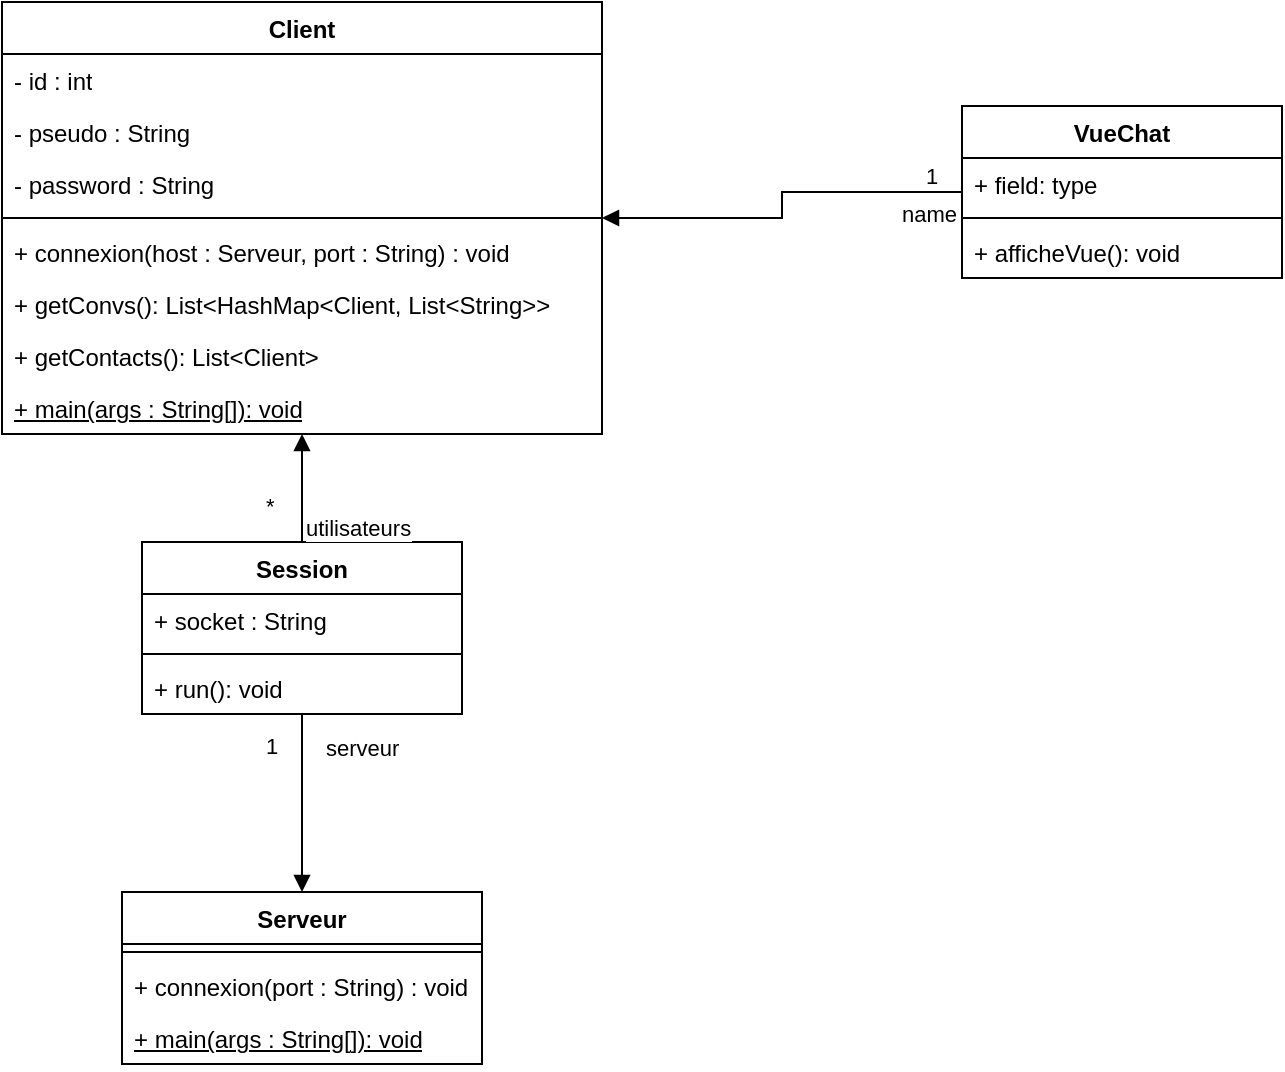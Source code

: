 <mxfile version="22.1.11" type="device">
  <diagram name="Page-1" id="aXeMOl3SQ2ckDqdg_gnx">
    <mxGraphModel dx="474" dy="797" grid="1" gridSize="10" guides="1" tooltips="1" connect="1" arrows="1" fold="1" page="1" pageScale="1" pageWidth="827" pageHeight="1169" math="0" shadow="0">
      <root>
        <mxCell id="0" />
        <mxCell id="1" parent="0" />
        <mxCell id="zJ4qsoaLw2ERfnp-ACa3-14" value="Client" style="swimlane;fontStyle=1;align=center;verticalAlign=top;childLayout=stackLayout;horizontal=1;startSize=26;horizontalStack=0;resizeParent=1;resizeParentMax=0;resizeLast=0;collapsible=1;marginBottom=0;whiteSpace=wrap;html=1;" parent="1" vertex="1">
          <mxGeometry x="120" y="110" width="300" height="216" as="geometry" />
        </mxCell>
        <mxCell id="zJ4qsoaLw2ERfnp-ACa3-15" value="- id : int" style="text;strokeColor=none;fillColor=none;align=left;verticalAlign=top;spacingLeft=4;spacingRight=4;overflow=hidden;rotatable=0;points=[[0,0.5],[1,0.5]];portConstraint=eastwest;whiteSpace=wrap;html=1;" parent="zJ4qsoaLw2ERfnp-ACa3-14" vertex="1">
          <mxGeometry y="26" width="300" height="26" as="geometry" />
        </mxCell>
        <mxCell id="zJ4qsoaLw2ERfnp-ACa3-19" value="- pseudo : String" style="text;strokeColor=none;fillColor=none;align=left;verticalAlign=top;spacingLeft=4;spacingRight=4;overflow=hidden;rotatable=0;points=[[0,0.5],[1,0.5]];portConstraint=eastwest;whiteSpace=wrap;html=1;" parent="zJ4qsoaLw2ERfnp-ACa3-14" vertex="1">
          <mxGeometry y="52" width="300" height="26" as="geometry" />
        </mxCell>
        <mxCell id="zJ4qsoaLw2ERfnp-ACa3-20" value="- password : String" style="text;strokeColor=none;fillColor=none;align=left;verticalAlign=top;spacingLeft=4;spacingRight=4;overflow=hidden;rotatable=0;points=[[0,0.5],[1,0.5]];portConstraint=eastwest;whiteSpace=wrap;html=1;" parent="zJ4qsoaLw2ERfnp-ACa3-14" vertex="1">
          <mxGeometry y="78" width="300" height="26" as="geometry" />
        </mxCell>
        <mxCell id="zJ4qsoaLw2ERfnp-ACa3-16" value="" style="line;strokeWidth=1;fillColor=none;align=left;verticalAlign=middle;spacingTop=-1;spacingLeft=3;spacingRight=3;rotatable=0;labelPosition=right;points=[];portConstraint=eastwest;strokeColor=inherit;" parent="zJ4qsoaLw2ERfnp-ACa3-14" vertex="1">
          <mxGeometry y="104" width="300" height="8" as="geometry" />
        </mxCell>
        <mxCell id="zJ4qsoaLw2ERfnp-ACa3-17" value="+ connexion(host :&amp;nbsp;Serveur, port :&amp;nbsp;String) : void" style="text;strokeColor=none;fillColor=none;align=left;verticalAlign=top;spacingLeft=4;spacingRight=4;overflow=hidden;rotatable=0;points=[[0,0.5],[1,0.5]];portConstraint=eastwest;whiteSpace=wrap;html=1;" parent="zJ4qsoaLw2ERfnp-ACa3-14" vertex="1">
          <mxGeometry y="112" width="300" height="26" as="geometry" />
        </mxCell>
        <mxCell id="zJ4qsoaLw2ERfnp-ACa3-40" value="+ getConvs(): List&amp;lt;HashMap&amp;lt;Client, List&amp;lt;String&amp;gt;&amp;gt;" style="text;strokeColor=none;fillColor=none;align=left;verticalAlign=top;spacingLeft=4;spacingRight=4;overflow=hidden;rotatable=0;points=[[0,0.5],[1,0.5]];portConstraint=eastwest;whiteSpace=wrap;html=1;" parent="zJ4qsoaLw2ERfnp-ACa3-14" vertex="1">
          <mxGeometry y="138" width="300" height="26" as="geometry" />
        </mxCell>
        <mxCell id="zJ4qsoaLw2ERfnp-ACa3-50" value="+ getContacts(): List&amp;lt;Client&amp;gt;" style="text;strokeColor=none;fillColor=none;align=left;verticalAlign=top;spacingLeft=4;spacingRight=4;overflow=hidden;rotatable=0;points=[[0,0.5],[1,0.5]];portConstraint=eastwest;whiteSpace=wrap;html=1;" parent="zJ4qsoaLw2ERfnp-ACa3-14" vertex="1">
          <mxGeometry y="164" width="300" height="26" as="geometry" />
        </mxCell>
        <mxCell id="gcHcBCrVfSRsxBHSlsaU-1" value="&lt;u&gt;+ main(args : String[]): void&lt;/u&gt;" style="text;strokeColor=none;fillColor=none;align=left;verticalAlign=top;spacingLeft=4;spacingRight=4;overflow=hidden;rotatable=0;points=[[0,0.5],[1,0.5]];portConstraint=eastwest;whiteSpace=wrap;html=1;" vertex="1" parent="zJ4qsoaLw2ERfnp-ACa3-14">
          <mxGeometry y="190" width="300" height="26" as="geometry" />
        </mxCell>
        <mxCell id="zJ4qsoaLw2ERfnp-ACa3-21" value="Serveur" style="swimlane;fontStyle=1;align=center;verticalAlign=top;childLayout=stackLayout;horizontal=1;startSize=26;horizontalStack=0;resizeParent=1;resizeParentMax=0;resizeLast=0;collapsible=1;marginBottom=0;whiteSpace=wrap;html=1;" parent="1" vertex="1">
          <mxGeometry x="180" y="555" width="180" height="86" as="geometry" />
        </mxCell>
        <mxCell id="zJ4qsoaLw2ERfnp-ACa3-23" value="" style="line;strokeWidth=1;fillColor=none;align=left;verticalAlign=middle;spacingTop=-1;spacingLeft=3;spacingRight=3;rotatable=0;labelPosition=right;points=[];portConstraint=eastwest;strokeColor=inherit;" parent="zJ4qsoaLw2ERfnp-ACa3-21" vertex="1">
          <mxGeometry y="26" width="180" height="8" as="geometry" />
        </mxCell>
        <mxCell id="zJ4qsoaLw2ERfnp-ACa3-24" value="+ connexion(port : String) : void" style="text;strokeColor=none;fillColor=none;align=left;verticalAlign=top;spacingLeft=4;spacingRight=4;overflow=hidden;rotatable=0;points=[[0,0.5],[1,0.5]];portConstraint=eastwest;whiteSpace=wrap;html=1;" parent="zJ4qsoaLw2ERfnp-ACa3-21" vertex="1">
          <mxGeometry y="34" width="180" height="26" as="geometry" />
        </mxCell>
        <mxCell id="gcHcBCrVfSRsxBHSlsaU-2" value="&lt;u&gt;+ main(args : String[]): void&lt;/u&gt;" style="text;strokeColor=none;fillColor=none;align=left;verticalAlign=top;spacingLeft=4;spacingRight=4;overflow=hidden;rotatable=0;points=[[0,0.5],[1,0.5]];portConstraint=eastwest;whiteSpace=wrap;html=1;" vertex="1" parent="zJ4qsoaLw2ERfnp-ACa3-21">
          <mxGeometry y="60" width="180" height="26" as="geometry" />
        </mxCell>
        <mxCell id="zJ4qsoaLw2ERfnp-ACa3-25" value="Session" style="swimlane;fontStyle=1;align=center;verticalAlign=top;childLayout=stackLayout;horizontal=1;startSize=26;horizontalStack=0;resizeParent=1;resizeParentMax=0;resizeLast=0;collapsible=1;marginBottom=0;whiteSpace=wrap;html=1;" parent="1" vertex="1">
          <mxGeometry x="190" y="380" width="160" height="86" as="geometry" />
        </mxCell>
        <mxCell id="zJ4qsoaLw2ERfnp-ACa3-26" value="+ socket : String" style="text;strokeColor=none;fillColor=none;align=left;verticalAlign=top;spacingLeft=4;spacingRight=4;overflow=hidden;rotatable=0;points=[[0,0.5],[1,0.5]];portConstraint=eastwest;whiteSpace=wrap;html=1;" parent="zJ4qsoaLw2ERfnp-ACa3-25" vertex="1">
          <mxGeometry y="26" width="160" height="26" as="geometry" />
        </mxCell>
        <mxCell id="zJ4qsoaLw2ERfnp-ACa3-27" value="" style="line;strokeWidth=1;fillColor=none;align=left;verticalAlign=middle;spacingTop=-1;spacingLeft=3;spacingRight=3;rotatable=0;labelPosition=right;points=[];portConstraint=eastwest;strokeColor=inherit;" parent="zJ4qsoaLw2ERfnp-ACa3-25" vertex="1">
          <mxGeometry y="52" width="160" height="8" as="geometry" />
        </mxCell>
        <mxCell id="zJ4qsoaLw2ERfnp-ACa3-28" value="+ run(): void" style="text;strokeColor=none;fillColor=none;align=left;verticalAlign=top;spacingLeft=4;spacingRight=4;overflow=hidden;rotatable=0;points=[[0,0.5],[1,0.5]];portConstraint=eastwest;whiteSpace=wrap;html=1;" parent="zJ4qsoaLw2ERfnp-ACa3-25" vertex="1">
          <mxGeometry y="60" width="160" height="26" as="geometry" />
        </mxCell>
        <mxCell id="zJ4qsoaLw2ERfnp-ACa3-29" value="serveur" style="endArrow=block;endFill=1;html=1;edgeStyle=orthogonalEdgeStyle;align=left;verticalAlign=top;rounded=0;" parent="1" source="zJ4qsoaLw2ERfnp-ACa3-25" target="zJ4qsoaLw2ERfnp-ACa3-21" edge="1">
          <mxGeometry x="-0.91" y="10" relative="1" as="geometry">
            <mxPoint x="230" y="360" as="sourcePoint" />
            <mxPoint x="390" y="360" as="targetPoint" />
            <mxPoint as="offset" />
          </mxGeometry>
        </mxCell>
        <mxCell id="zJ4qsoaLw2ERfnp-ACa3-30" value="1" style="edgeLabel;resizable=0;html=1;align=left;verticalAlign=bottom;" parent="zJ4qsoaLw2ERfnp-ACa3-29" connectable="0" vertex="1">
          <mxGeometry x="-1" relative="1" as="geometry">
            <mxPoint x="-20" y="24" as="offset" />
          </mxGeometry>
        </mxCell>
        <mxCell id="zJ4qsoaLw2ERfnp-ACa3-31" value="utilisateurs" style="endArrow=block;endFill=1;html=1;edgeStyle=orthogonalEdgeStyle;align=left;verticalAlign=top;rounded=0;" parent="1" source="zJ4qsoaLw2ERfnp-ACa3-25" target="zJ4qsoaLw2ERfnp-ACa3-14" edge="1">
          <mxGeometry x="-0.25" relative="1" as="geometry">
            <mxPoint x="230" y="360" as="sourcePoint" />
            <mxPoint x="390" y="360" as="targetPoint" />
            <mxPoint as="offset" />
          </mxGeometry>
        </mxCell>
        <mxCell id="zJ4qsoaLw2ERfnp-ACa3-32" value="*" style="edgeLabel;resizable=0;html=1;align=left;verticalAlign=bottom;" parent="zJ4qsoaLw2ERfnp-ACa3-31" connectable="0" vertex="1">
          <mxGeometry x="-1" relative="1" as="geometry">
            <mxPoint x="-20" y="-10" as="offset" />
          </mxGeometry>
        </mxCell>
        <mxCell id="zJ4qsoaLw2ERfnp-ACa3-44" value="VueChat" style="swimlane;fontStyle=1;align=center;verticalAlign=top;childLayout=stackLayout;horizontal=1;startSize=26;horizontalStack=0;resizeParent=1;resizeParentMax=0;resizeLast=0;collapsible=1;marginBottom=0;whiteSpace=wrap;html=1;" parent="1" vertex="1">
          <mxGeometry x="600" y="162" width="160" height="86" as="geometry" />
        </mxCell>
        <mxCell id="zJ4qsoaLw2ERfnp-ACa3-45" value="+ field: type" style="text;strokeColor=none;fillColor=none;align=left;verticalAlign=top;spacingLeft=4;spacingRight=4;overflow=hidden;rotatable=0;points=[[0,0.5],[1,0.5]];portConstraint=eastwest;whiteSpace=wrap;html=1;" parent="zJ4qsoaLw2ERfnp-ACa3-44" vertex="1">
          <mxGeometry y="26" width="160" height="26" as="geometry" />
        </mxCell>
        <mxCell id="zJ4qsoaLw2ERfnp-ACa3-46" value="" style="line;strokeWidth=1;fillColor=none;align=left;verticalAlign=middle;spacingTop=-1;spacingLeft=3;spacingRight=3;rotatable=0;labelPosition=right;points=[];portConstraint=eastwest;strokeColor=inherit;" parent="zJ4qsoaLw2ERfnp-ACa3-44" vertex="1">
          <mxGeometry y="52" width="160" height="8" as="geometry" />
        </mxCell>
        <mxCell id="zJ4qsoaLw2ERfnp-ACa3-47" value="+ afficheVue(): void" style="text;strokeColor=none;fillColor=none;align=left;verticalAlign=top;spacingLeft=4;spacingRight=4;overflow=hidden;rotatable=0;points=[[0,0.5],[1,0.5]];portConstraint=eastwest;whiteSpace=wrap;html=1;" parent="zJ4qsoaLw2ERfnp-ACa3-44" vertex="1">
          <mxGeometry y="60" width="160" height="26" as="geometry" />
        </mxCell>
        <mxCell id="zJ4qsoaLw2ERfnp-ACa3-48" value="name" style="endArrow=block;endFill=1;html=1;edgeStyle=orthogonalEdgeStyle;align=left;verticalAlign=top;rounded=0;" parent="1" source="zJ4qsoaLw2ERfnp-ACa3-44" target="zJ4qsoaLw2ERfnp-ACa3-14" edge="1">
          <mxGeometry x="-0.667" y="-2" relative="1" as="geometry">
            <mxPoint x="570" y="320" as="sourcePoint" />
            <mxPoint x="730" y="320" as="targetPoint" />
            <mxPoint as="offset" />
          </mxGeometry>
        </mxCell>
        <mxCell id="zJ4qsoaLw2ERfnp-ACa3-49" value="1" style="edgeLabel;resizable=0;html=1;align=left;verticalAlign=bottom;" parent="zJ4qsoaLw2ERfnp-ACa3-48" connectable="0" vertex="1">
          <mxGeometry x="-1" relative="1" as="geometry">
            <mxPoint x="-20" as="offset" />
          </mxGeometry>
        </mxCell>
      </root>
    </mxGraphModel>
  </diagram>
</mxfile>
